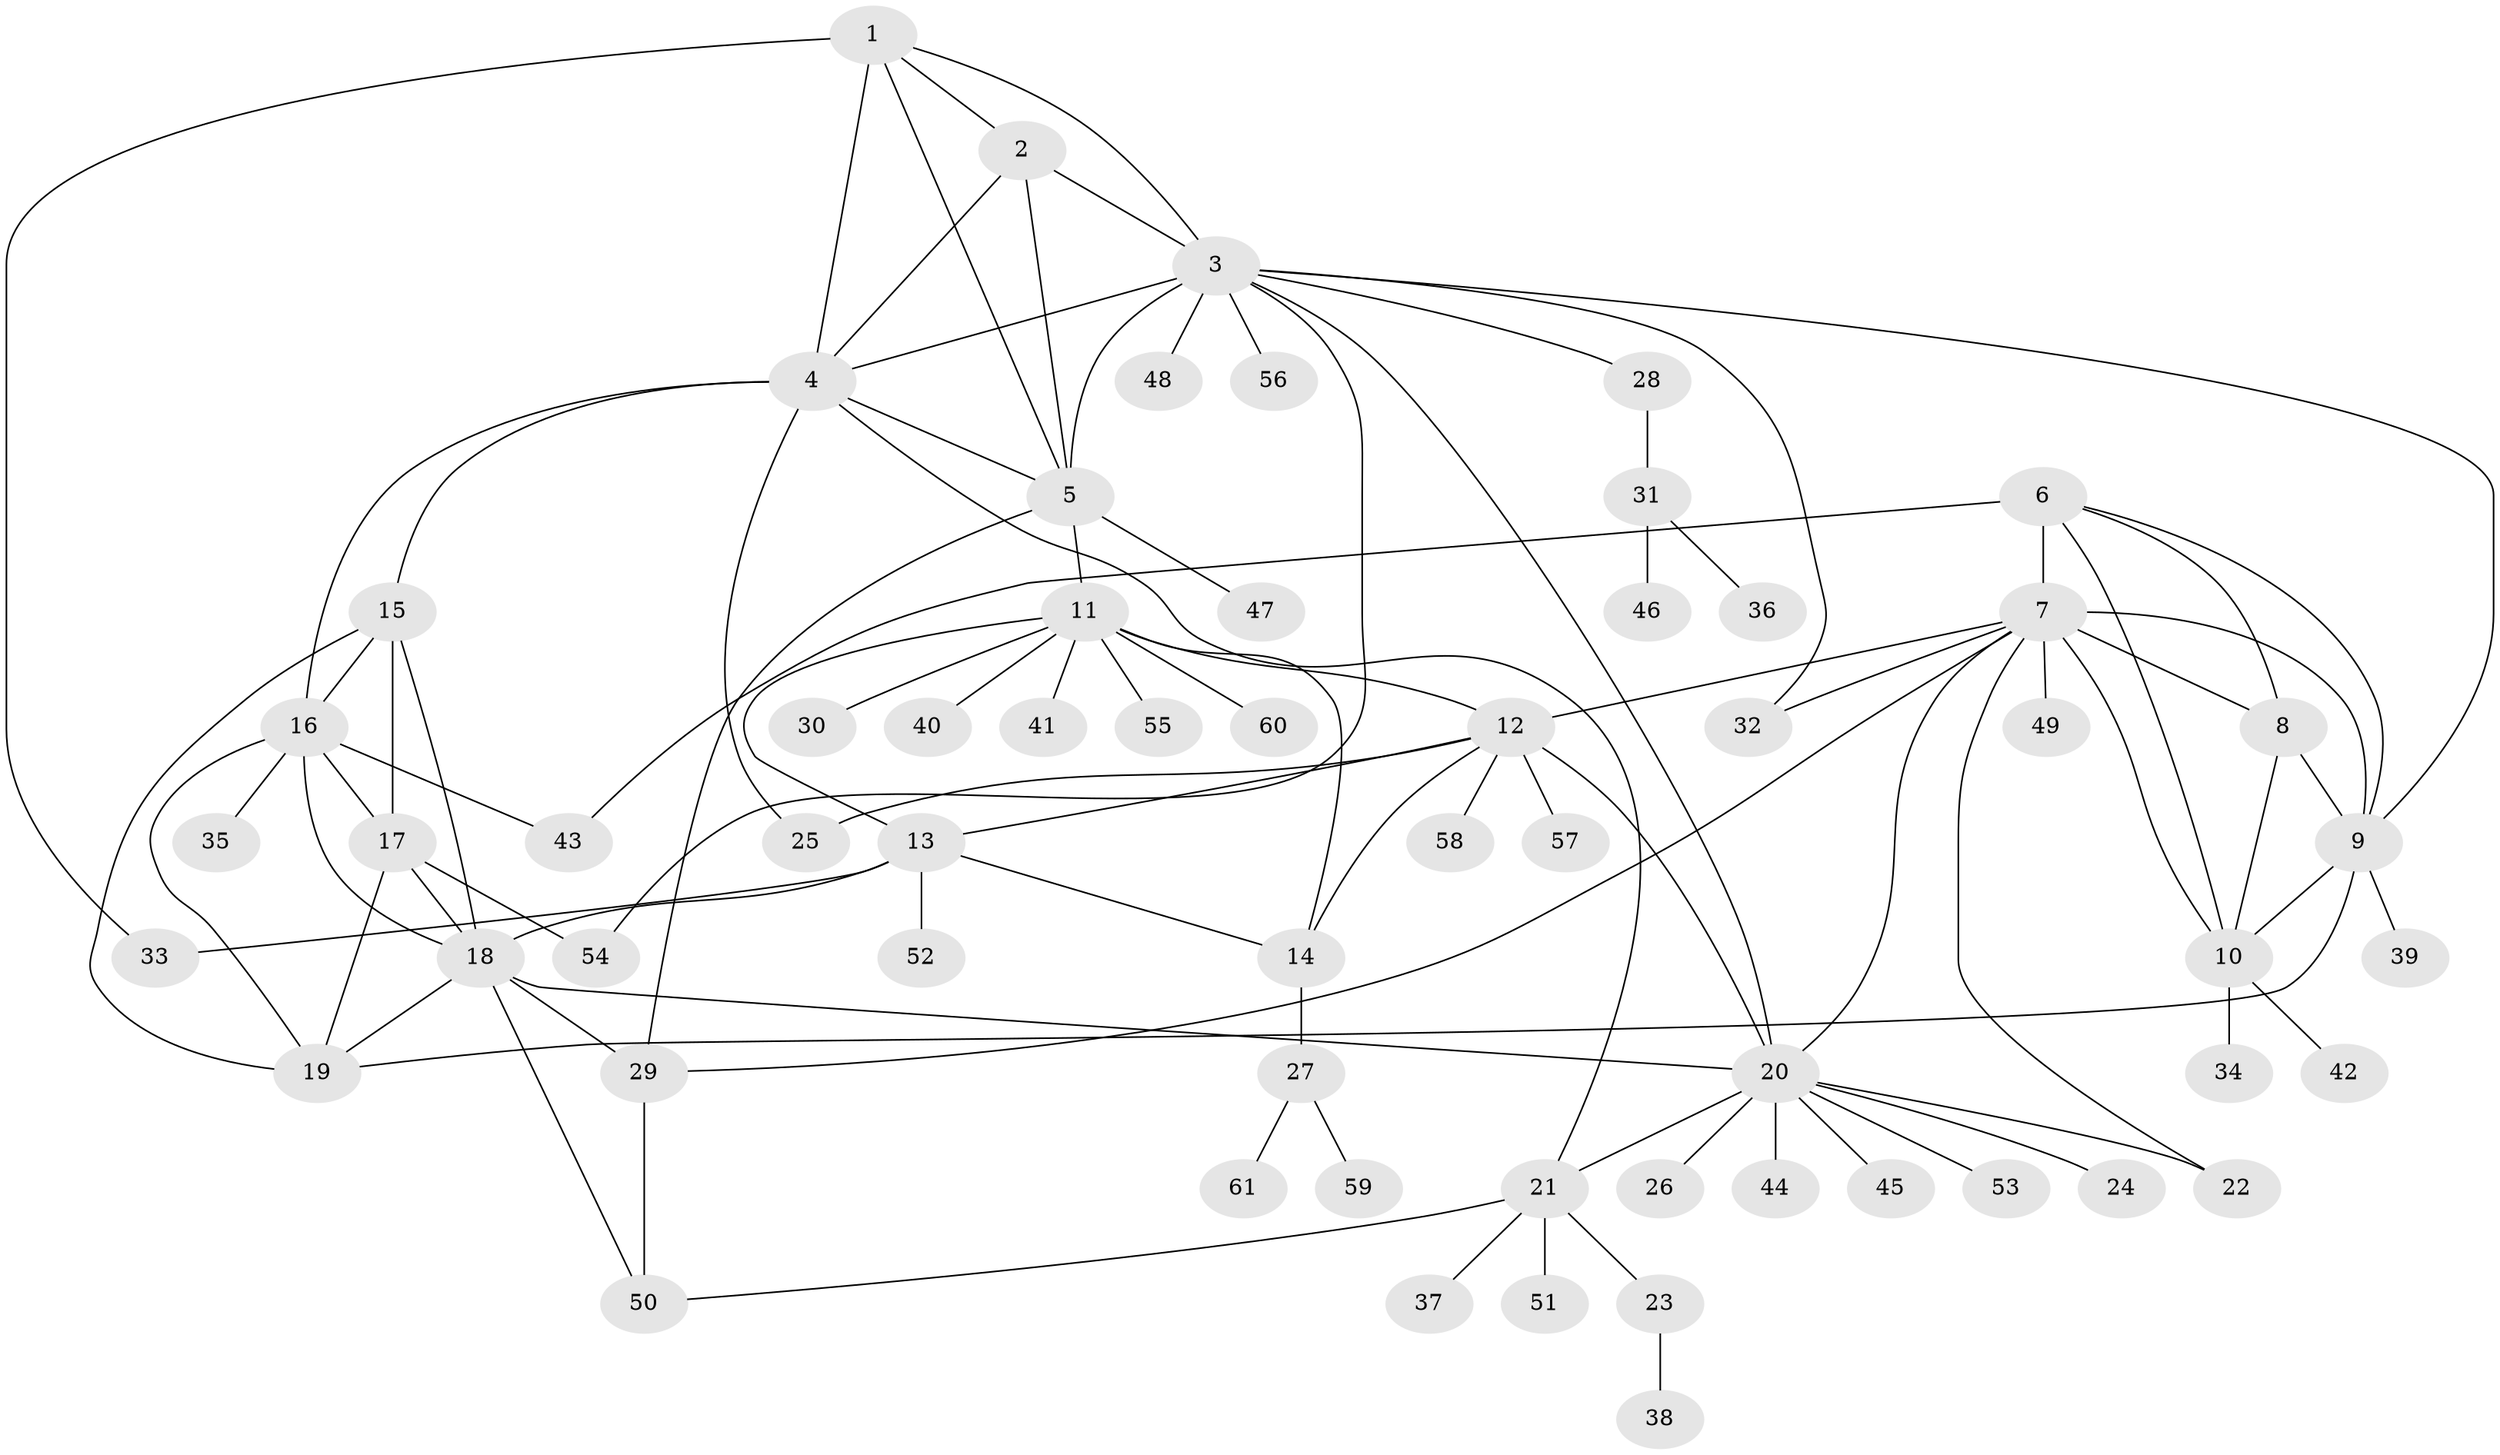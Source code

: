 // original degree distribution, {9: 0.03305785123966942, 5: 0.04132231404958678, 6: 0.024793388429752067, 13: 0.01652892561983471, 10: 0.03305785123966942, 12: 0.01652892561983471, 7: 0.04132231404958678, 11: 0.03305785123966942, 8: 0.008264462809917356, 2: 0.12396694214876033, 1: 0.5785123966942148, 3: 0.03305785123966942, 4: 0.01652892561983471}
// Generated by graph-tools (version 1.1) at 2025/37/03/09/25 02:37:13]
// undirected, 61 vertices, 99 edges
graph export_dot {
graph [start="1"]
  node [color=gray90,style=filled];
  1;
  2;
  3;
  4;
  5;
  6;
  7;
  8;
  9;
  10;
  11;
  12;
  13;
  14;
  15;
  16;
  17;
  18;
  19;
  20;
  21;
  22;
  23;
  24;
  25;
  26;
  27;
  28;
  29;
  30;
  31;
  32;
  33;
  34;
  35;
  36;
  37;
  38;
  39;
  40;
  41;
  42;
  43;
  44;
  45;
  46;
  47;
  48;
  49;
  50;
  51;
  52;
  53;
  54;
  55;
  56;
  57;
  58;
  59;
  60;
  61;
  1 -- 2 [weight=2.0];
  1 -- 3 [weight=2.0];
  1 -- 4 [weight=2.0];
  1 -- 5 [weight=2.0];
  1 -- 33 [weight=4.0];
  2 -- 3 [weight=1.0];
  2 -- 4 [weight=1.0];
  2 -- 5 [weight=1.0];
  3 -- 4 [weight=1.0];
  3 -- 5 [weight=1.0];
  3 -- 9 [weight=1.0];
  3 -- 20 [weight=1.0];
  3 -- 28 [weight=1.0];
  3 -- 32 [weight=1.0];
  3 -- 48 [weight=1.0];
  3 -- 54 [weight=1.0];
  3 -- 56 [weight=1.0];
  4 -- 5 [weight=1.0];
  4 -- 15 [weight=1.0];
  4 -- 16 [weight=1.0];
  4 -- 21 [weight=1.0];
  4 -- 25 [weight=1.0];
  5 -- 11 [weight=1.0];
  5 -- 29 [weight=1.0];
  5 -- 47 [weight=1.0];
  6 -- 7 [weight=1.0];
  6 -- 8 [weight=1.0];
  6 -- 9 [weight=2.0];
  6 -- 10 [weight=1.0];
  6 -- 43 [weight=4.0];
  7 -- 8 [weight=1.0];
  7 -- 9 [weight=2.0];
  7 -- 10 [weight=1.0];
  7 -- 12 [weight=1.0];
  7 -- 20 [weight=1.0];
  7 -- 22 [weight=1.0];
  7 -- 29 [weight=1.0];
  7 -- 32 [weight=1.0];
  7 -- 49 [weight=1.0];
  8 -- 9 [weight=3.0];
  8 -- 10 [weight=1.0];
  9 -- 10 [weight=2.0];
  9 -- 19 [weight=1.0];
  9 -- 39 [weight=1.0];
  10 -- 34 [weight=5.0];
  10 -- 42 [weight=1.0];
  11 -- 12 [weight=3.0];
  11 -- 13 [weight=3.0];
  11 -- 14 [weight=3.0];
  11 -- 30 [weight=1.0];
  11 -- 40 [weight=1.0];
  11 -- 41 [weight=1.0];
  11 -- 55 [weight=1.0];
  11 -- 60 [weight=1.0];
  12 -- 13 [weight=1.0];
  12 -- 14 [weight=1.0];
  12 -- 20 [weight=1.0];
  12 -- 25 [weight=1.0];
  12 -- 57 [weight=1.0];
  12 -- 58 [weight=1.0];
  13 -- 14 [weight=1.0];
  13 -- 18 [weight=1.0];
  13 -- 33 [weight=1.0];
  13 -- 52 [weight=1.0];
  14 -- 27 [weight=1.0];
  15 -- 16 [weight=2.0];
  15 -- 17 [weight=2.0];
  15 -- 18 [weight=2.0];
  15 -- 19 [weight=2.0];
  16 -- 17 [weight=1.0];
  16 -- 18 [weight=1.0];
  16 -- 19 [weight=1.0];
  16 -- 35 [weight=1.0];
  16 -- 43 [weight=1.0];
  17 -- 18 [weight=1.0];
  17 -- 19 [weight=1.0];
  17 -- 54 [weight=2.0];
  18 -- 19 [weight=1.0];
  18 -- 20 [weight=1.0];
  18 -- 29 [weight=2.0];
  18 -- 50 [weight=1.0];
  20 -- 21 [weight=5.0];
  20 -- 22 [weight=1.0];
  20 -- 24 [weight=1.0];
  20 -- 26 [weight=1.0];
  20 -- 44 [weight=3.0];
  20 -- 45 [weight=1.0];
  20 -- 53 [weight=1.0];
  21 -- 23 [weight=1.0];
  21 -- 37 [weight=1.0];
  21 -- 50 [weight=1.0];
  21 -- 51 [weight=1.0];
  23 -- 38 [weight=1.0];
  27 -- 59 [weight=1.0];
  27 -- 61 [weight=1.0];
  28 -- 31 [weight=1.0];
  29 -- 50 [weight=1.0];
  31 -- 36 [weight=1.0];
  31 -- 46 [weight=1.0];
}
